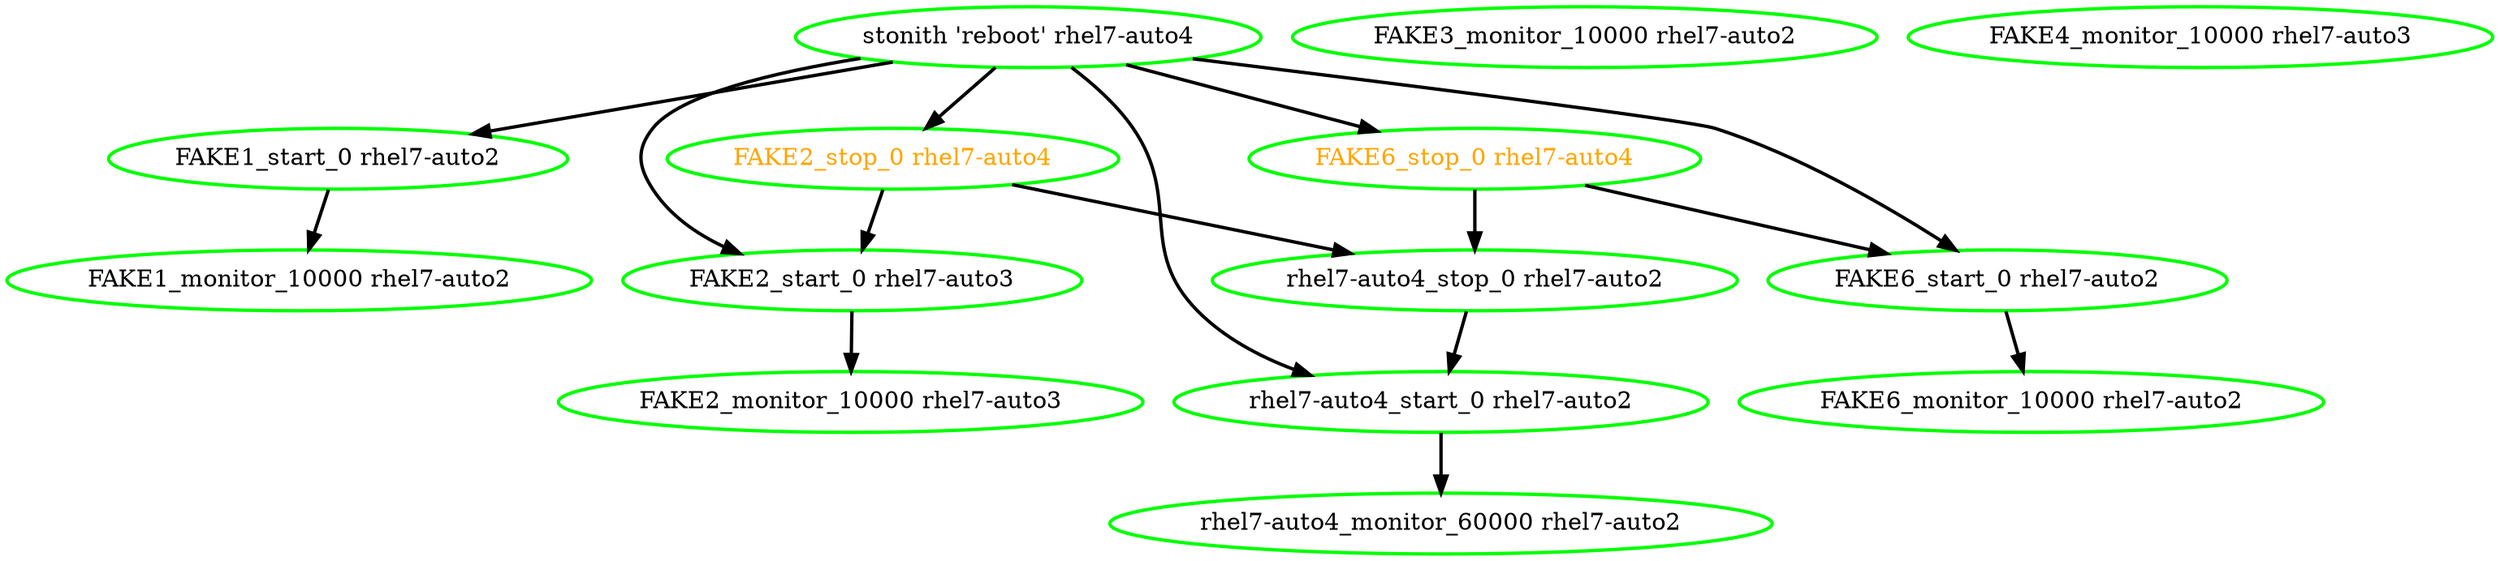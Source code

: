  digraph "g" {
"FAKE1_monitor_10000 rhel7-auto2" [ style=bold color="green" fontcolor="black"]
"FAKE1_start_0 rhel7-auto2" -> "FAKE1_monitor_10000 rhel7-auto2" [ style = bold]
"FAKE1_start_0 rhel7-auto2" [ style=bold color="green" fontcolor="black"]
"FAKE2_monitor_10000 rhel7-auto3" [ style=bold color="green" fontcolor="black"]
"FAKE2_start_0 rhel7-auto3" -> "FAKE2_monitor_10000 rhel7-auto3" [ style = bold]
"FAKE2_start_0 rhel7-auto3" [ style=bold color="green" fontcolor="black"]
"FAKE2_stop_0 rhel7-auto4" -> "FAKE2_start_0 rhel7-auto3" [ style = bold]
"FAKE2_stop_0 rhel7-auto4" -> "rhel7-auto4_stop_0 rhel7-auto2" [ style = bold]
"FAKE2_stop_0 rhel7-auto4" [ style=bold color="green" fontcolor="orange"]
"FAKE3_monitor_10000 rhel7-auto2" [ style=bold color="green" fontcolor="black"]
"FAKE4_monitor_10000 rhel7-auto3" [ style=bold color="green" fontcolor="black"]
"FAKE6_monitor_10000 rhel7-auto2" [ style=bold color="green" fontcolor="black"]
"FAKE6_start_0 rhel7-auto2" -> "FAKE6_monitor_10000 rhel7-auto2" [ style = bold]
"FAKE6_start_0 rhel7-auto2" [ style=bold color="green" fontcolor="black"]
"FAKE6_stop_0 rhel7-auto4" -> "FAKE6_start_0 rhel7-auto2" [ style = bold]
"FAKE6_stop_0 rhel7-auto4" -> "rhel7-auto4_stop_0 rhel7-auto2" [ style = bold]
"FAKE6_stop_0 rhel7-auto4" [ style=bold color="green" fontcolor="orange"]
"rhel7-auto4_monitor_60000 rhel7-auto2" [ style=bold color="green" fontcolor="black"]
"rhel7-auto4_start_0 rhel7-auto2" -> "rhel7-auto4_monitor_60000 rhel7-auto2" [ style = bold]
"rhel7-auto4_start_0 rhel7-auto2" [ style=bold color="green" fontcolor="black"]
"rhel7-auto4_stop_0 rhel7-auto2" -> "rhel7-auto4_start_0 rhel7-auto2" [ style = bold]
"rhel7-auto4_stop_0 rhel7-auto2" [ style=bold color="green" fontcolor="black"]
"stonith 'reboot' rhel7-auto4" -> "FAKE1_start_0 rhel7-auto2" [ style = bold]
"stonith 'reboot' rhel7-auto4" -> "FAKE2_start_0 rhel7-auto3" [ style = bold]
"stonith 'reboot' rhel7-auto4" -> "FAKE2_stop_0 rhel7-auto4" [ style = bold]
"stonith 'reboot' rhel7-auto4" -> "FAKE6_start_0 rhel7-auto2" [ style = bold]
"stonith 'reboot' rhel7-auto4" -> "FAKE6_stop_0 rhel7-auto4" [ style = bold]
"stonith 'reboot' rhel7-auto4" -> "rhel7-auto4_start_0 rhel7-auto2" [ style = bold]
"stonith 'reboot' rhel7-auto4" [ style=bold color="green" fontcolor="black"]
}
